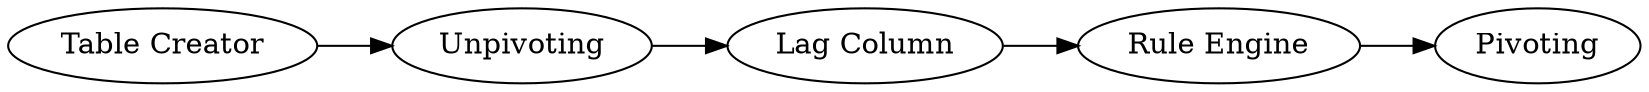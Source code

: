 digraph {
	1 [label="Table Creator"]
	20 [label=Unpivoting]
	21 [label="Lag Column"]
	22 [label="Rule Engine"]
	23 [label=Pivoting]
	1 -> 20
	20 -> 21
	21 -> 22
	22 -> 23
	rankdir=LR
}
